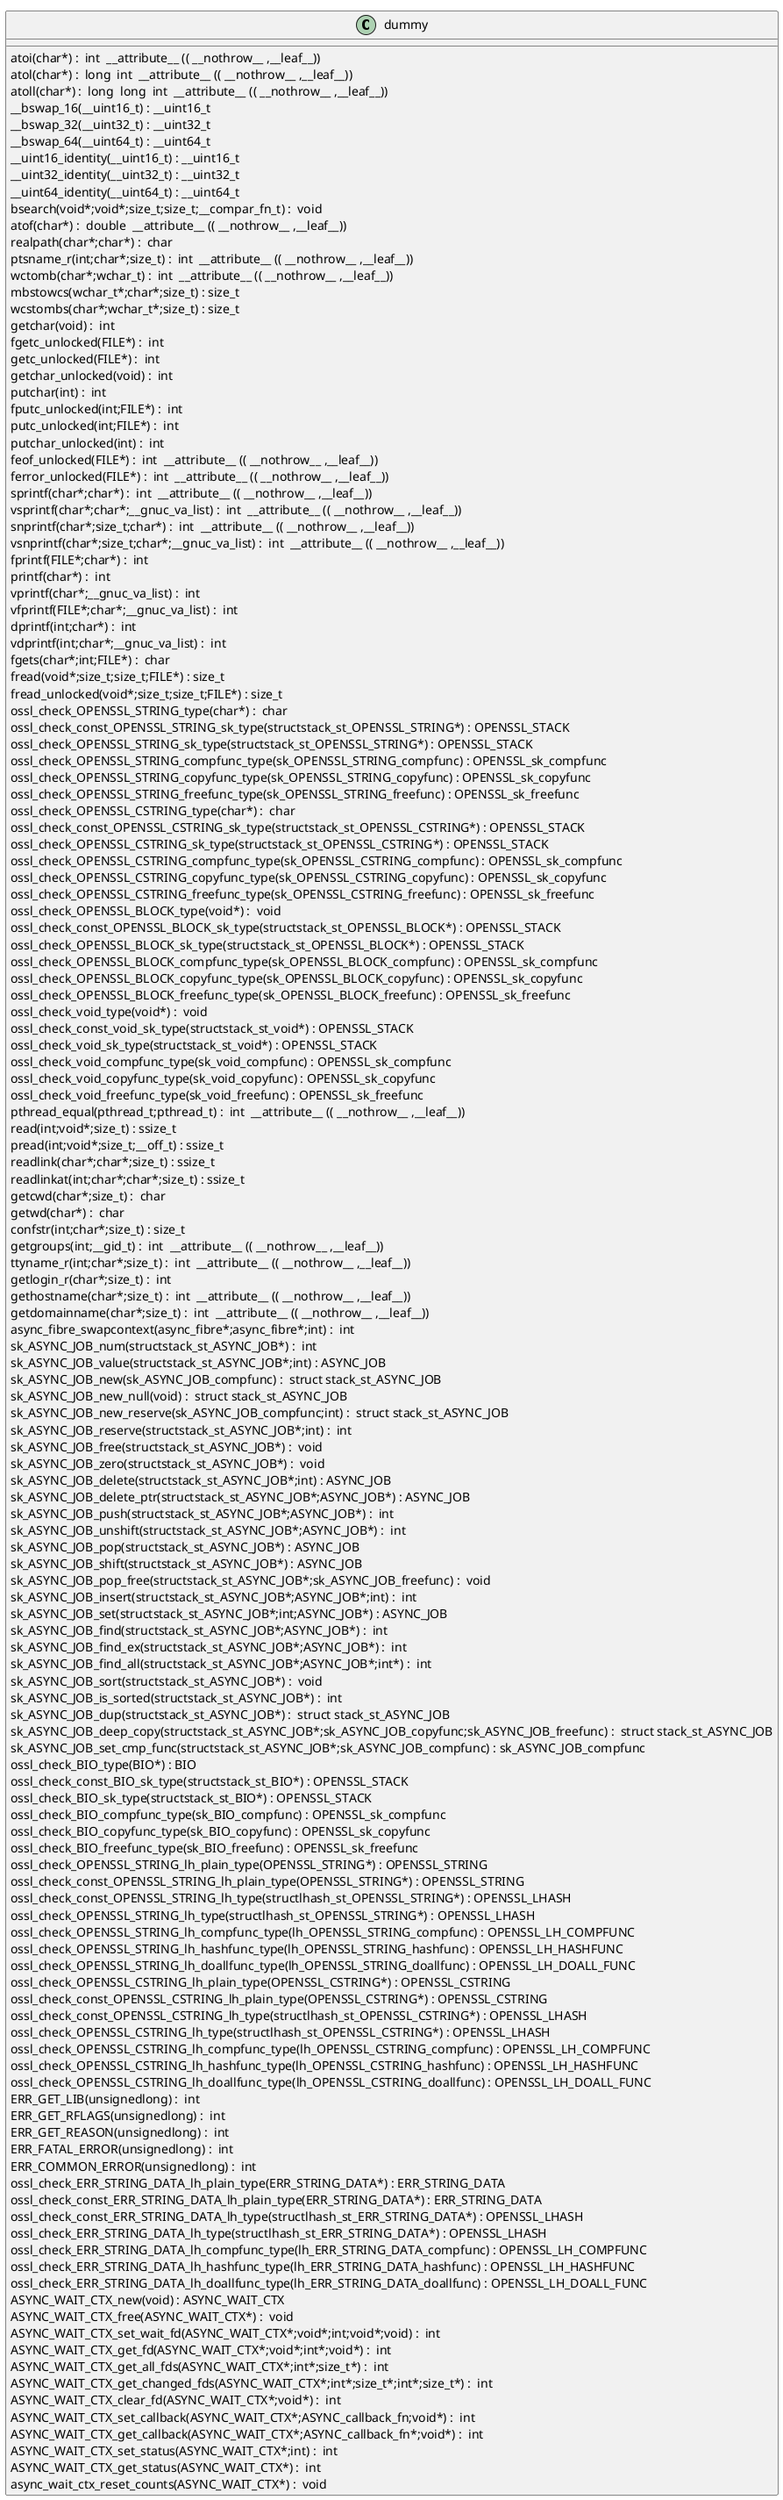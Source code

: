 @startuml
!pragma layout smetana
class dummy {
atoi(char*) :  int  __attribute__ (( __nothrow__ ,__leaf__)) [[[./../../.././qc/crypto/async/async_wait.c.html#173]]]
atol(char*) :  long  int  __attribute__ (( __nothrow__ ,__leaf__)) [[[./../../.././qc/crypto/async/async_wait.c.html#178]]]
atoll(char*) :  long  long  int  __attribute__ (( __nothrow__ ,__leaf__)) [[[./../../.././qc/crypto/async/async_wait.c.html#185]]]
__bswap_16(__uint16_t) : __uint16_t [[[./../../.././qc/crypto/async/async_wait.c.html#485]]]
__bswap_32(__uint32_t) : __uint32_t [[[./../../.././qc/crypto/async/async_wait.c.html#500]]]
__bswap_64(__uint64_t) : __uint64_t [[[./../../.././qc/crypto/async/async_wait.c.html#510]]]
__uint16_identity(__uint16_t) : __uint16_t [[[./../../.././qc/crypto/async/async_wait.c.html#522]]]
__uint32_identity(__uint32_t) : __uint32_t [[[./../../.././qc/crypto/async/async_wait.c.html#528]]]
__uint64_identity(__uint64_t) : __uint64_t [[[./../../.././qc/crypto/async/async_wait.c.html#534]]]
bsearch(void*;void*;size_t;size_t;__compar_fn_t) :  void  [[[./../../.././qc/crypto/async/async_wait.c.html#1202]]]
atof(char*) :  double  __attribute__ (( __nothrow__ ,__leaf__)) [[[./../../.././qc/crypto/async/async_wait.c.html#1]]]
realpath(char*;char*) :  char  [[[./../../.././qc/crypto/async/async_wait.c.html#1]]]
ptsname_r(int;char*;size_t) :  int  __attribute__ (( __nothrow__ ,__leaf__)) [[[./../../.././qc/crypto/async/async_wait.c.html#1]]]
wctomb(char*;wchar_t) :  int  __attribute__ (( __nothrow__ ,__leaf__)) [[[./../../.././qc/crypto/async/async_wait.c.html#1]]]
mbstowcs(wchar_t*;char*;size_t) : size_t [[[./../../.././qc/crypto/async/async_wait.c.html#1]]]
wcstombs(char*;wchar_t*;size_t) : size_t [[[./../../.././qc/crypto/async/async_wait.c.html#1]]]
getchar(void) :  int  [[[./../../.././qc/crypto/async/async_wait.c.html#1]]]
fgetc_unlocked(FILE*) :  int  [[[./../../.././qc/crypto/async/async_wait.c.html#1]]]
getc_unlocked(FILE*) :  int  [[[./../../.././qc/crypto/async/async_wait.c.html#1]]]
getchar_unlocked(void) :  int  [[[./../../.././qc/crypto/async/async_wait.c.html#1]]]
putchar(int) :  int  [[[./../../.././qc/crypto/async/async_wait.c.html#1]]]
fputc_unlocked(int;FILE*) :  int  [[[./../../.././qc/crypto/async/async_wait.c.html#1]]]
putc_unlocked(int;FILE*) :  int  [[[./../../.././qc/crypto/async/async_wait.c.html#1]]]
putchar_unlocked(int) :  int  [[[./../../.././qc/crypto/async/async_wait.c.html#1]]]
feof_unlocked(FILE*) :  int  __attribute__ (( __nothrow__ ,__leaf__)) [[[./../../.././qc/crypto/async/async_wait.c.html#1]]]
ferror_unlocked(FILE*) :  int  __attribute__ (( __nothrow__ ,__leaf__)) [[[./../../.././qc/crypto/async/async_wait.c.html#1]]]
sprintf(char*;char*) :  int  __attribute__ (( __nothrow__ ,__leaf__)) [[[./../../.././qc/crypto/async/async_wait.c.html#1]]]
vsprintf(char*;char*;__gnuc_va_list) :  int  __attribute__ (( __nothrow__ ,__leaf__)) [[[./../../.././qc/crypto/async/async_wait.c.html#1]]]
snprintf(char*;size_t;char*) :  int  __attribute__ (( __nothrow__ ,__leaf__)) [[[./../../.././qc/crypto/async/async_wait.c.html#1]]]
vsnprintf(char*;size_t;char*;__gnuc_va_list) :  int  __attribute__ (( __nothrow__ ,__leaf__)) [[[./../../.././qc/crypto/async/async_wait.c.html#1]]]
fprintf(FILE*;char*) :  int  [[[./../../.././qc/crypto/async/async_wait.c.html#1]]]
printf(char*) :  int  [[[./../../.././qc/crypto/async/async_wait.c.html#1]]]
vprintf(char*;__gnuc_va_list) :  int  [[[./../../.././qc/crypto/async/async_wait.c.html#1]]]
vfprintf(FILE*;char*;__gnuc_va_list) :  int  [[[./../../.././qc/crypto/async/async_wait.c.html#1]]]
dprintf(int;char*) :  int  [[[./../../.././qc/crypto/async/async_wait.c.html#1]]]
vdprintf(int;char*;__gnuc_va_list) :  int  [[[./../../.././qc/crypto/async/async_wait.c.html#1]]]
fgets(char*;int;FILE*) :  char  [[[./../../.././qc/crypto/async/async_wait.c.html#1]]]
fread(void*;size_t;size_t;FILE*) : size_t [[[./../../.././qc/crypto/async/async_wait.c.html#1]]]
fread_unlocked(void*;size_t;size_t;FILE*) : size_t [[[./../../.././qc/crypto/async/async_wait.c.html#1]]]
ossl_check_OPENSSL_STRING_type(char*) :  char  [[[./../../.././qc/crypto/async/async_wait.c.html#1]]]
ossl_check_const_OPENSSL_STRING_sk_type(structstack_st_OPENSSL_STRING*) : OPENSSL_STACK [[[./../../.././qc/crypto/async/async_wait.c.html#1]]]
ossl_check_OPENSSL_STRING_sk_type(structstack_st_OPENSSL_STRING*) : OPENSSL_STACK [[[./../../.././qc/crypto/async/async_wait.c.html#1]]]
ossl_check_OPENSSL_STRING_compfunc_type(sk_OPENSSL_STRING_compfunc) : OPENSSL_sk_compfunc [[[./../../.././qc/crypto/async/async_wait.c.html#1]]]
ossl_check_OPENSSL_STRING_copyfunc_type(sk_OPENSSL_STRING_copyfunc) : OPENSSL_sk_copyfunc [[[./../../.././qc/crypto/async/async_wait.c.html#1]]]
ossl_check_OPENSSL_STRING_freefunc_type(sk_OPENSSL_STRING_freefunc) : OPENSSL_sk_freefunc [[[./../../.././qc/crypto/async/async_wait.c.html#1]]]
ossl_check_OPENSSL_CSTRING_type(char*) :  char  [[[./../../.././qc/crypto/async/async_wait.c.html#1]]]
ossl_check_const_OPENSSL_CSTRING_sk_type(structstack_st_OPENSSL_CSTRING*) : OPENSSL_STACK [[[./../../.././qc/crypto/async/async_wait.c.html#1]]]
ossl_check_OPENSSL_CSTRING_sk_type(structstack_st_OPENSSL_CSTRING*) : OPENSSL_STACK [[[./../../.././qc/crypto/async/async_wait.c.html#1]]]
ossl_check_OPENSSL_CSTRING_compfunc_type(sk_OPENSSL_CSTRING_compfunc) : OPENSSL_sk_compfunc [[[./../../.././qc/crypto/async/async_wait.c.html#1]]]
ossl_check_OPENSSL_CSTRING_copyfunc_type(sk_OPENSSL_CSTRING_copyfunc) : OPENSSL_sk_copyfunc [[[./../../.././qc/crypto/async/async_wait.c.html#1]]]
ossl_check_OPENSSL_CSTRING_freefunc_type(sk_OPENSSL_CSTRING_freefunc) : OPENSSL_sk_freefunc [[[./../../.././qc/crypto/async/async_wait.c.html#1]]]
ossl_check_OPENSSL_BLOCK_type(void*) :  void  [[[./../../.././qc/crypto/async/async_wait.c.html#1]]]
ossl_check_const_OPENSSL_BLOCK_sk_type(structstack_st_OPENSSL_BLOCK*) : OPENSSL_STACK [[[./../../.././qc/crypto/async/async_wait.c.html#1]]]
ossl_check_OPENSSL_BLOCK_sk_type(structstack_st_OPENSSL_BLOCK*) : OPENSSL_STACK [[[./../../.././qc/crypto/async/async_wait.c.html#1]]]
ossl_check_OPENSSL_BLOCK_compfunc_type(sk_OPENSSL_BLOCK_compfunc) : OPENSSL_sk_compfunc [[[./../../.././qc/crypto/async/async_wait.c.html#1]]]
ossl_check_OPENSSL_BLOCK_copyfunc_type(sk_OPENSSL_BLOCK_copyfunc) : OPENSSL_sk_copyfunc [[[./../../.././qc/crypto/async/async_wait.c.html#1]]]
ossl_check_OPENSSL_BLOCK_freefunc_type(sk_OPENSSL_BLOCK_freefunc) : OPENSSL_sk_freefunc [[[./../../.././qc/crypto/async/async_wait.c.html#1]]]
ossl_check_void_type(void*) :  void  [[[./../../.././qc/crypto/async/async_wait.c.html#1]]]
ossl_check_const_void_sk_type(structstack_st_void*) : OPENSSL_STACK [[[./../../.././qc/crypto/async/async_wait.c.html#1]]]
ossl_check_void_sk_type(structstack_st_void*) : OPENSSL_STACK [[[./../../.././qc/crypto/async/async_wait.c.html#1]]]
ossl_check_void_compfunc_type(sk_void_compfunc) : OPENSSL_sk_compfunc [[[./../../.././qc/crypto/async/async_wait.c.html#1]]]
ossl_check_void_copyfunc_type(sk_void_copyfunc) : OPENSSL_sk_copyfunc [[[./../../.././qc/crypto/async/async_wait.c.html#1]]]
ossl_check_void_freefunc_type(sk_void_freefunc) : OPENSSL_sk_freefunc [[[./../../.././qc/crypto/async/async_wait.c.html#1]]]
pthread_equal(pthread_t;pthread_t) :  int  __attribute__ (( __nothrow__ ,__leaf__)) [[[./../../.././qc/crypto/async/async_wait.c.html#1]]]
read(int;void*;size_t) : ssize_t [[[./../../.././qc/crypto/async/async_wait.c.html#1]]]
pread(int;void*;size_t;__off_t) : ssize_t [[[./../../.././qc/crypto/async/async_wait.c.html#1]]]
readlink(char*;char*;size_t) : ssize_t [[[./../../.././qc/crypto/async/async_wait.c.html#1]]]
readlinkat(int;char*;char*;size_t) : ssize_t [[[./../../.././qc/crypto/async/async_wait.c.html#1]]]
getcwd(char*;size_t) :  char  [[[./../../.././qc/crypto/async/async_wait.c.html#1]]]
getwd(char*) :  char  [[[./../../.././qc/crypto/async/async_wait.c.html#1]]]
confstr(int;char*;size_t) : size_t [[[./../../.././qc/crypto/async/async_wait.c.html#1]]]
getgroups(int;__gid_t) :  int  __attribute__ (( __nothrow__ ,__leaf__)) [[[./../../.././qc/crypto/async/async_wait.c.html#1]]]
ttyname_r(int;char*;size_t) :  int  __attribute__ (( __nothrow__ ,__leaf__)) [[[./../../.././qc/crypto/async/async_wait.c.html#1]]]
getlogin_r(char*;size_t) :  int  [[[./../../.././qc/crypto/async/async_wait.c.html#1]]]
gethostname(char*;size_t) :  int  __attribute__ (( __nothrow__ ,__leaf__)) [[[./../../.././qc/crypto/async/async_wait.c.html#1]]]
getdomainname(char*;size_t) :  int  __attribute__ (( __nothrow__ ,__leaf__)) [[[./../../.././qc/crypto/async/async_wait.c.html#1]]]
async_fibre_swapcontext(async_fibre*;async_fibre*;int) :  int  [[[./../../.././qc/crypto/async/async_wait.c.html#1]]]
sk_ASYNC_JOB_num(structstack_st_ASYNC_JOB*) :  int  [[[./../../.././qc/crypto/async/async_wait.c.html#1]]]
sk_ASYNC_JOB_value(structstack_st_ASYNC_JOB*;int) : ASYNC_JOB [[[./../../.././qc/crypto/async/async_wait.c.html#1]]]
sk_ASYNC_JOB_new(sk_ASYNC_JOB_compfunc) :  struct stack_st_ASYNC_JOB [[[./../../.././qc/crypto/async/async_wait.c.html#1]]]
sk_ASYNC_JOB_new_null(void) :  struct stack_st_ASYNC_JOB [[[./../../.././qc/crypto/async/async_wait.c.html#1]]]
sk_ASYNC_JOB_new_reserve(sk_ASYNC_JOB_compfunc;int) :  struct stack_st_ASYNC_JOB [[[./../../.././qc/crypto/async/async_wait.c.html#1]]]
sk_ASYNC_JOB_reserve(structstack_st_ASYNC_JOB*;int) :  int  [[[./../../.././qc/crypto/async/async_wait.c.html#1]]]
sk_ASYNC_JOB_free(structstack_st_ASYNC_JOB*) :  void  [[[./../../.././qc/crypto/async/async_wait.c.html#1]]]
sk_ASYNC_JOB_zero(structstack_st_ASYNC_JOB*) :  void  [[[./../../.././qc/crypto/async/async_wait.c.html#1]]]
sk_ASYNC_JOB_delete(structstack_st_ASYNC_JOB*;int) : ASYNC_JOB [[[./../../.././qc/crypto/async/async_wait.c.html#1]]]
sk_ASYNC_JOB_delete_ptr(structstack_st_ASYNC_JOB*;ASYNC_JOB*) : ASYNC_JOB [[[./../../.././qc/crypto/async/async_wait.c.html#1]]]
sk_ASYNC_JOB_push(structstack_st_ASYNC_JOB*;ASYNC_JOB*) :  int  [[[./../../.././qc/crypto/async/async_wait.c.html#1]]]
sk_ASYNC_JOB_unshift(structstack_st_ASYNC_JOB*;ASYNC_JOB*) :  int  [[[./../../.././qc/crypto/async/async_wait.c.html#1]]]
sk_ASYNC_JOB_pop(structstack_st_ASYNC_JOB*) : ASYNC_JOB [[[./../../.././qc/crypto/async/async_wait.c.html#1]]]
sk_ASYNC_JOB_shift(structstack_st_ASYNC_JOB*) : ASYNC_JOB [[[./../../.././qc/crypto/async/async_wait.c.html#1]]]
sk_ASYNC_JOB_pop_free(structstack_st_ASYNC_JOB*;sk_ASYNC_JOB_freefunc) :  void  [[[./../../.././qc/crypto/async/async_wait.c.html#1]]]
sk_ASYNC_JOB_insert(structstack_st_ASYNC_JOB*;ASYNC_JOB*;int) :  int  [[[./../../.././qc/crypto/async/async_wait.c.html#1]]]
sk_ASYNC_JOB_set(structstack_st_ASYNC_JOB*;int;ASYNC_JOB*) : ASYNC_JOB [[[./../../.././qc/crypto/async/async_wait.c.html#1]]]
sk_ASYNC_JOB_find(structstack_st_ASYNC_JOB*;ASYNC_JOB*) :  int  [[[./../../.././qc/crypto/async/async_wait.c.html#1]]]
sk_ASYNC_JOB_find_ex(structstack_st_ASYNC_JOB*;ASYNC_JOB*) :  int  [[[./../../.././qc/crypto/async/async_wait.c.html#1]]]
sk_ASYNC_JOB_find_all(structstack_st_ASYNC_JOB*;ASYNC_JOB*;int*) :  int  [[[./../../.././qc/crypto/async/async_wait.c.html#1]]]
sk_ASYNC_JOB_sort(structstack_st_ASYNC_JOB*) :  void  [[[./../../.././qc/crypto/async/async_wait.c.html#1]]]
sk_ASYNC_JOB_is_sorted(structstack_st_ASYNC_JOB*) :  int  [[[./../../.././qc/crypto/async/async_wait.c.html#1]]]
sk_ASYNC_JOB_dup(structstack_st_ASYNC_JOB*) :  struct stack_st_ASYNC_JOB [[[./../../.././qc/crypto/async/async_wait.c.html#1]]]
sk_ASYNC_JOB_deep_copy(structstack_st_ASYNC_JOB*;sk_ASYNC_JOB_copyfunc;sk_ASYNC_JOB_freefunc) :  struct stack_st_ASYNC_JOB [[[./../../.././qc/crypto/async/async_wait.c.html#1]]]
sk_ASYNC_JOB_set_cmp_func(structstack_st_ASYNC_JOB*;sk_ASYNC_JOB_compfunc) : sk_ASYNC_JOB_compfunc [[[./../../.././qc/crypto/async/async_wait.c.html#1]]]
ossl_check_BIO_type(BIO*) : BIO [[[./../../.././qc/crypto/async/async_wait.c.html#1]]]
ossl_check_const_BIO_sk_type(structstack_st_BIO*) : OPENSSL_STACK [[[./../../.././qc/crypto/async/async_wait.c.html#1]]]
ossl_check_BIO_sk_type(structstack_st_BIO*) : OPENSSL_STACK [[[./../../.././qc/crypto/async/async_wait.c.html#1]]]
ossl_check_BIO_compfunc_type(sk_BIO_compfunc) : OPENSSL_sk_compfunc [[[./../../.././qc/crypto/async/async_wait.c.html#1]]]
ossl_check_BIO_copyfunc_type(sk_BIO_copyfunc) : OPENSSL_sk_copyfunc [[[./../../.././qc/crypto/async/async_wait.c.html#1]]]
ossl_check_BIO_freefunc_type(sk_BIO_freefunc) : OPENSSL_sk_freefunc [[[./../../.././qc/crypto/async/async_wait.c.html#1]]]
ossl_check_OPENSSL_STRING_lh_plain_type(OPENSSL_STRING*) : OPENSSL_STRING [[[./../../.././qc/crypto/async/async_wait.c.html#1]]]
ossl_check_const_OPENSSL_STRING_lh_plain_type(OPENSSL_STRING*) : OPENSSL_STRING [[[./../../.././qc/crypto/async/async_wait.c.html#1]]]
ossl_check_const_OPENSSL_STRING_lh_type(structlhash_st_OPENSSL_STRING*) : OPENSSL_LHASH [[[./../../.././qc/crypto/async/async_wait.c.html#1]]]
ossl_check_OPENSSL_STRING_lh_type(structlhash_st_OPENSSL_STRING*) : OPENSSL_LHASH [[[./../../.././qc/crypto/async/async_wait.c.html#1]]]
ossl_check_OPENSSL_STRING_lh_compfunc_type(lh_OPENSSL_STRING_compfunc) : OPENSSL_LH_COMPFUNC [[[./../../.././qc/crypto/async/async_wait.c.html#1]]]
ossl_check_OPENSSL_STRING_lh_hashfunc_type(lh_OPENSSL_STRING_hashfunc) : OPENSSL_LH_HASHFUNC [[[./../../.././qc/crypto/async/async_wait.c.html#1]]]
ossl_check_OPENSSL_STRING_lh_doallfunc_type(lh_OPENSSL_STRING_doallfunc) : OPENSSL_LH_DOALL_FUNC [[[./../../.././qc/crypto/async/async_wait.c.html#1]]]
ossl_check_OPENSSL_CSTRING_lh_plain_type(OPENSSL_CSTRING*) : OPENSSL_CSTRING [[[./../../.././qc/crypto/async/async_wait.c.html#1]]]
ossl_check_const_OPENSSL_CSTRING_lh_plain_type(OPENSSL_CSTRING*) : OPENSSL_CSTRING [[[./../../.././qc/crypto/async/async_wait.c.html#1]]]
ossl_check_const_OPENSSL_CSTRING_lh_type(structlhash_st_OPENSSL_CSTRING*) : OPENSSL_LHASH [[[./../../.././qc/crypto/async/async_wait.c.html#1]]]
ossl_check_OPENSSL_CSTRING_lh_type(structlhash_st_OPENSSL_CSTRING*) : OPENSSL_LHASH [[[./../../.././qc/crypto/async/async_wait.c.html#1]]]
ossl_check_OPENSSL_CSTRING_lh_compfunc_type(lh_OPENSSL_CSTRING_compfunc) : OPENSSL_LH_COMPFUNC [[[./../../.././qc/crypto/async/async_wait.c.html#1]]]
ossl_check_OPENSSL_CSTRING_lh_hashfunc_type(lh_OPENSSL_CSTRING_hashfunc) : OPENSSL_LH_HASHFUNC [[[./../../.././qc/crypto/async/async_wait.c.html#1]]]
ossl_check_OPENSSL_CSTRING_lh_doallfunc_type(lh_OPENSSL_CSTRING_doallfunc) : OPENSSL_LH_DOALL_FUNC [[[./../../.././qc/crypto/async/async_wait.c.html#1]]]
ERR_GET_LIB(unsignedlong) :  int  [[[./../../.././qc/crypto/async/async_wait.c.html#1]]]
ERR_GET_RFLAGS(unsignedlong) :  int  [[[./../../.././qc/crypto/async/async_wait.c.html#1]]]
ERR_GET_REASON(unsignedlong) :  int  [[[./../../.././qc/crypto/async/async_wait.c.html#1]]]
ERR_FATAL_ERROR(unsignedlong) :  int  [[[./../../.././qc/crypto/async/async_wait.c.html#1]]]
ERR_COMMON_ERROR(unsignedlong) :  int  [[[./../../.././qc/crypto/async/async_wait.c.html#1]]]
ossl_check_ERR_STRING_DATA_lh_plain_type(ERR_STRING_DATA*) : ERR_STRING_DATA [[[./../../.././qc/crypto/async/async_wait.c.html#1]]]
ossl_check_const_ERR_STRING_DATA_lh_plain_type(ERR_STRING_DATA*) : ERR_STRING_DATA [[[./../../.././qc/crypto/async/async_wait.c.html#1]]]
ossl_check_const_ERR_STRING_DATA_lh_type(structlhash_st_ERR_STRING_DATA*) : OPENSSL_LHASH [[[./../../.././qc/crypto/async/async_wait.c.html#1]]]
ossl_check_ERR_STRING_DATA_lh_type(structlhash_st_ERR_STRING_DATA*) : OPENSSL_LHASH [[[./../../.././qc/crypto/async/async_wait.c.html#1]]]
ossl_check_ERR_STRING_DATA_lh_compfunc_type(lh_ERR_STRING_DATA_compfunc) : OPENSSL_LH_COMPFUNC [[[./../../.././qc/crypto/async/async_wait.c.html#1]]]
ossl_check_ERR_STRING_DATA_lh_hashfunc_type(lh_ERR_STRING_DATA_hashfunc) : OPENSSL_LH_HASHFUNC [[[./../../.././qc/crypto/async/async_wait.c.html#1]]]
ossl_check_ERR_STRING_DATA_lh_doallfunc_type(lh_ERR_STRING_DATA_doallfunc) : OPENSSL_LH_DOALL_FUNC [[[./../../.././qc/crypto/async/async_wait.c.html#1]]]
ASYNC_WAIT_CTX_new(void) : ASYNC_WAIT_CTX [[[./../../.././qc/crypto/async/async_wait.c.html#1]]]
ASYNC_WAIT_CTX_free(ASYNC_WAIT_CTX*) :  void  [[[./../../.././qc/crypto/async/async_wait.c.html#1]]]
ASYNC_WAIT_CTX_set_wait_fd(ASYNC_WAIT_CTX*;void*;int;void*;void) :  int  [[[./../../.././qc/crypto/async/async_wait.c.html#1]]]
ASYNC_WAIT_CTX_get_fd(ASYNC_WAIT_CTX*;void*;int*;void*) :  int  [[[./../../.././qc/crypto/async/async_wait.c.html#1]]]
ASYNC_WAIT_CTX_get_all_fds(ASYNC_WAIT_CTX*;int*;size_t*) :  int  [[[./../../.././qc/crypto/async/async_wait.c.html#1]]]
ASYNC_WAIT_CTX_get_changed_fds(ASYNC_WAIT_CTX*;int*;size_t*;int*;size_t*) :  int  [[[./../../.././qc/crypto/async/async_wait.c.html#1]]]
ASYNC_WAIT_CTX_clear_fd(ASYNC_WAIT_CTX*;void*) :  int  [[[./../../.././qc/crypto/async/async_wait.c.html#1]]]
ASYNC_WAIT_CTX_set_callback(ASYNC_WAIT_CTX*;ASYNC_callback_fn;void*) :  int  [[[./../../.././qc/crypto/async/async_wait.c.html#1]]]
ASYNC_WAIT_CTX_get_callback(ASYNC_WAIT_CTX*;ASYNC_callback_fn*;void*) :  int  [[[./../../.././qc/crypto/async/async_wait.c.html#1]]]
ASYNC_WAIT_CTX_set_status(ASYNC_WAIT_CTX*;int) :  int  [[[./../../.././qc/crypto/async/async_wait.c.html#1]]]
ASYNC_WAIT_CTX_get_status(ASYNC_WAIT_CTX*) :  int  [[[./../../.././qc/crypto/async/async_wait.c.html#1]]]
async_wait_ctx_reset_counts(ASYNC_WAIT_CTX*) :  void  [[[./../../.././qc/crypto/async/async_wait.c.html#1]]]
} 
@enduml
